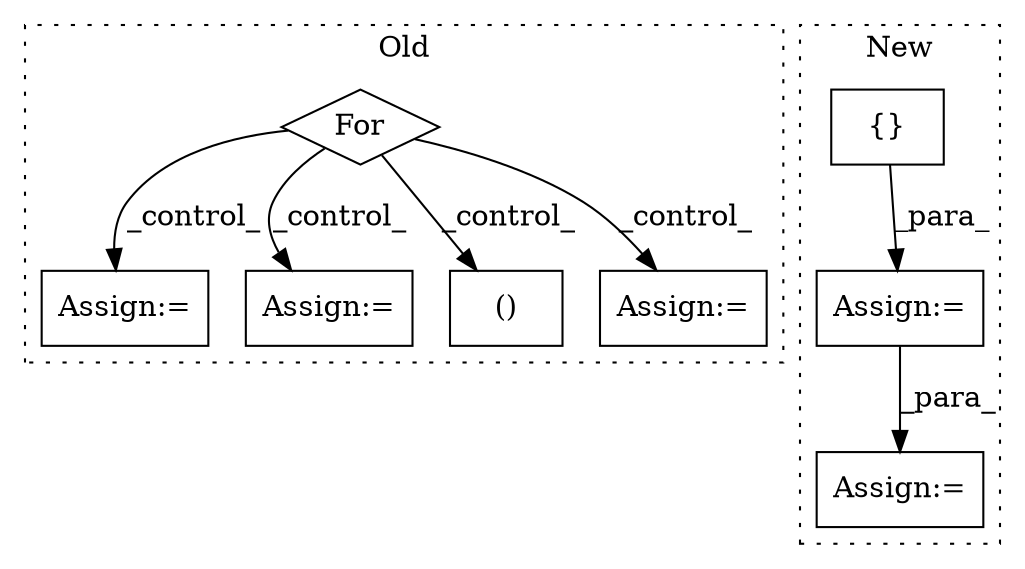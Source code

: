 digraph G {
subgraph cluster0 {
1 [label="For" a="107" s="5403,5440" l="4,14" shape="diamond"];
4 [label="Assign:=" a="68" s="5594" l="3" shape="box"];
6 [label="Assign:=" a="68" s="5470" l="19" shape="box"];
7 [label="()" a="54" s="5738" l="5" shape="box"];
8 [label="Assign:=" a="68" s="5682" l="3" shape="box"];
label = "Old";
style="dotted";
}
subgraph cluster1 {
2 [label="{}" a="59" s="6101,6129" l="1,0" shape="box"];
3 [label="Assign:=" a="68" s="6310" l="3" shape="box"];
5 [label="Assign:=" a="68" s="6098" l="3" shape="box"];
label = "New";
style="dotted";
}
1 -> 4 [label="_control_"];
1 -> 6 [label="_control_"];
1 -> 8 [label="_control_"];
1 -> 7 [label="_control_"];
2 -> 5 [label="_para_"];
5 -> 3 [label="_para_"];
}